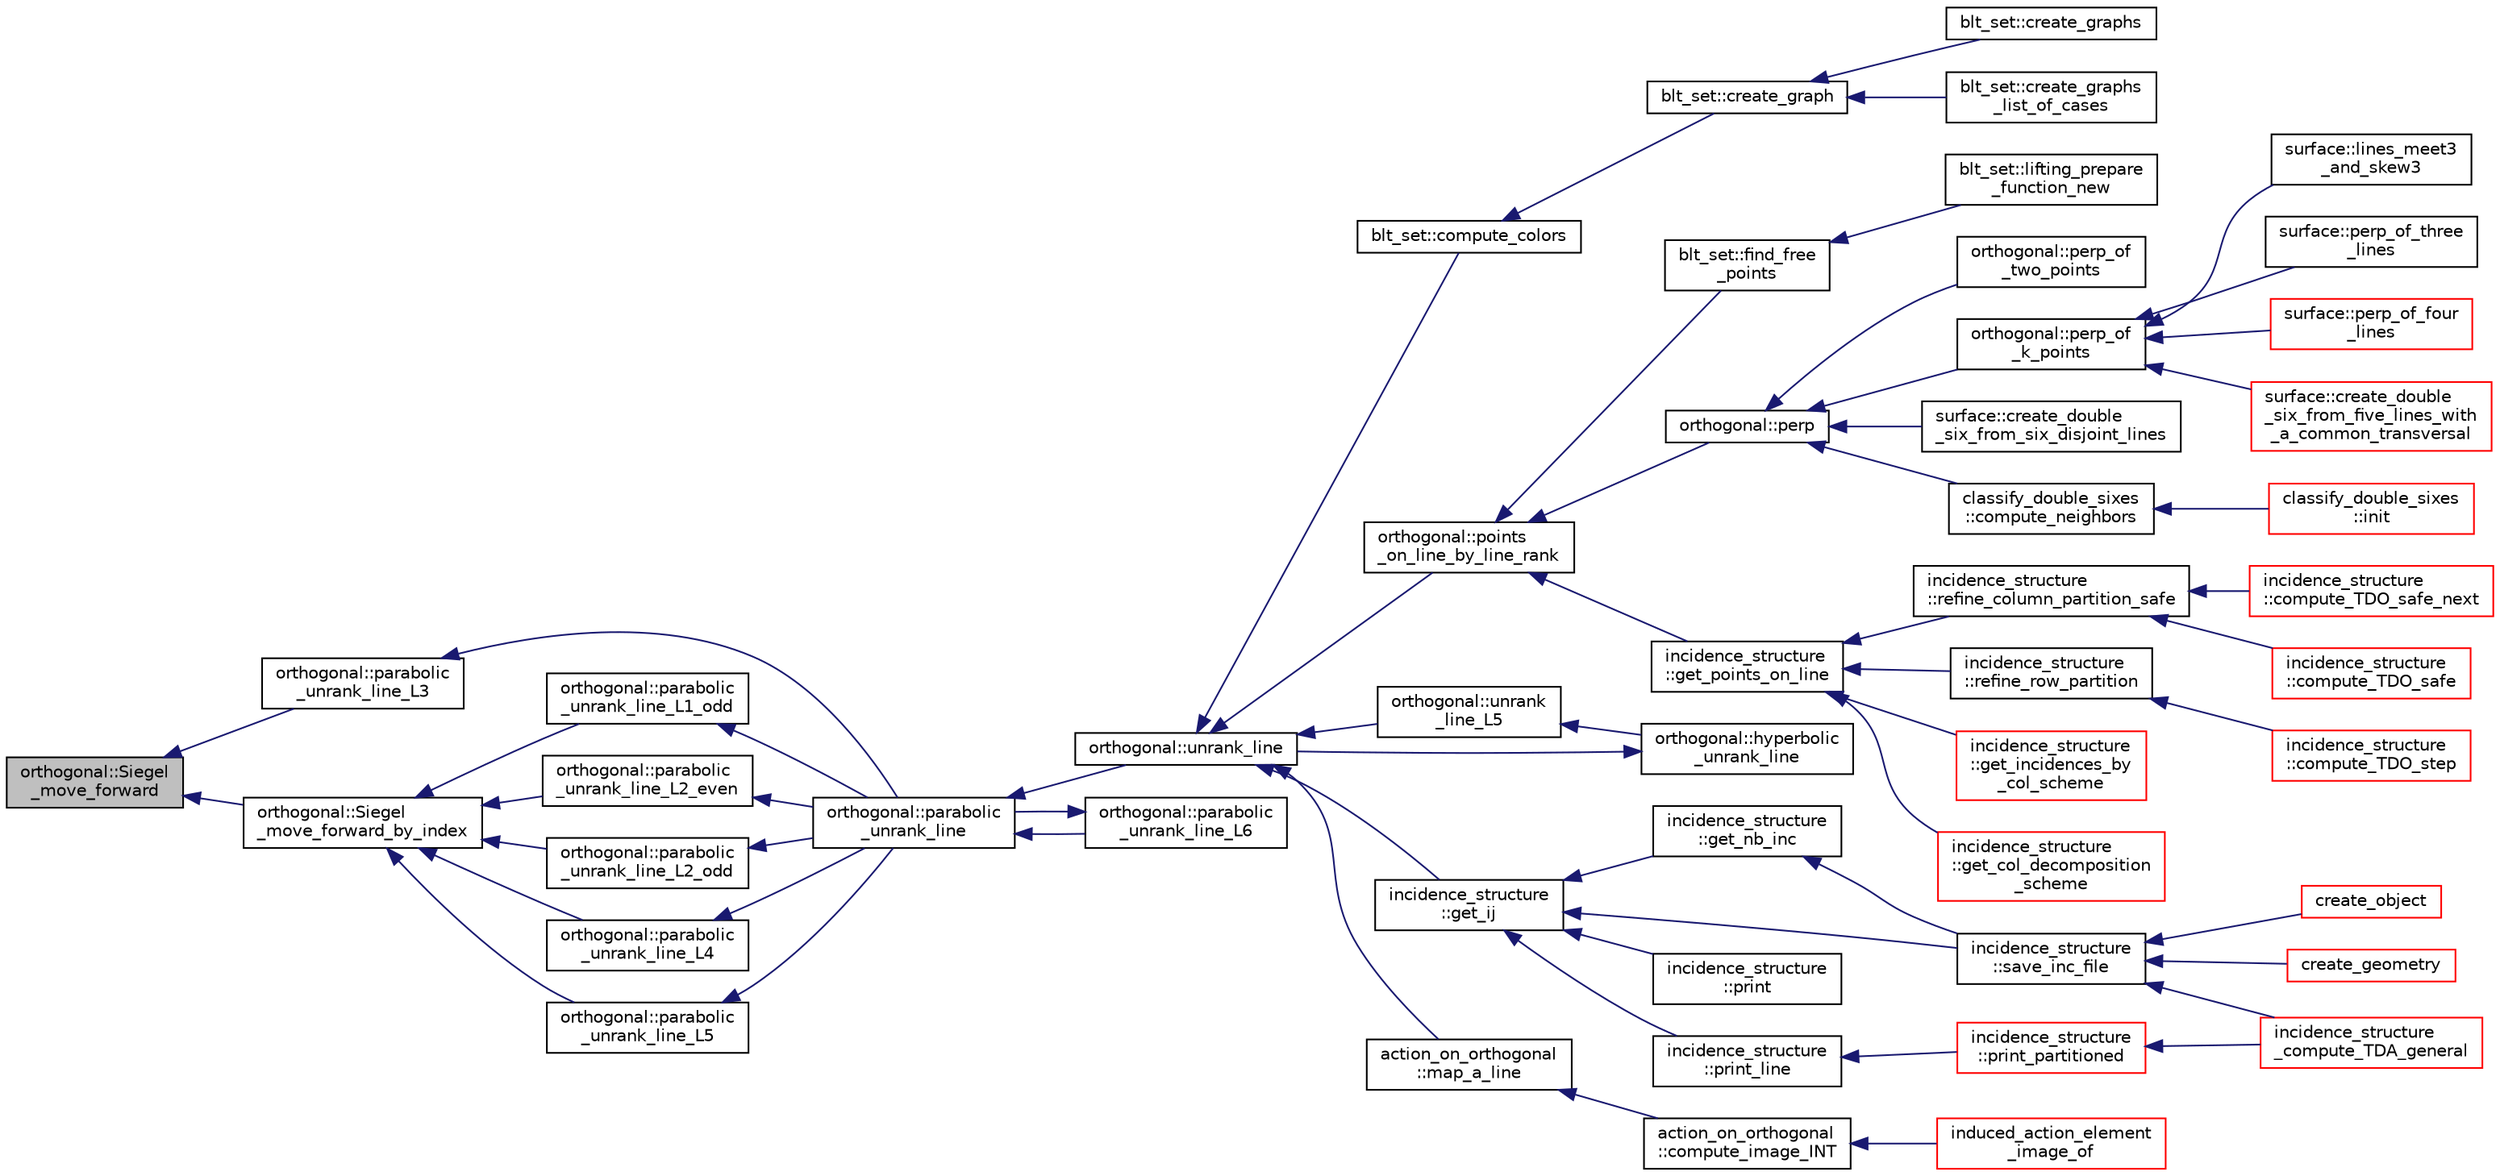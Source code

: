 digraph "orthogonal::Siegel_move_forward"
{
  edge [fontname="Helvetica",fontsize="10",labelfontname="Helvetica",labelfontsize="10"];
  node [fontname="Helvetica",fontsize="10",shape=record];
  rankdir="LR";
  Node42589 [label="orthogonal::Siegel\l_move_forward",height=0.2,width=0.4,color="black", fillcolor="grey75", style="filled", fontcolor="black"];
  Node42589 -> Node42590 [dir="back",color="midnightblue",fontsize="10",style="solid",fontname="Helvetica"];
  Node42590 [label="orthogonal::parabolic\l_unrank_line_L3",height=0.2,width=0.4,color="black", fillcolor="white", style="filled",URL="$d7/daa/classorthogonal.html#ae1edfba289a03ed4d383514c2b0dc4b7"];
  Node42590 -> Node42591 [dir="back",color="midnightblue",fontsize="10",style="solid",fontname="Helvetica"];
  Node42591 [label="orthogonal::parabolic\l_unrank_line",height=0.2,width=0.4,color="black", fillcolor="white", style="filled",URL="$d7/daa/classorthogonal.html#a449cc51a62e11b8699befe951b0f8a4c"];
  Node42591 -> Node42592 [dir="back",color="midnightblue",fontsize="10",style="solid",fontname="Helvetica"];
  Node42592 [label="orthogonal::unrank_line",height=0.2,width=0.4,color="black", fillcolor="white", style="filled",URL="$d7/daa/classorthogonal.html#a27fec576f6e11b80dd4503fa3cf7611e"];
  Node42592 -> Node42593 [dir="back",color="midnightblue",fontsize="10",style="solid",fontname="Helvetica"];
  Node42593 [label="blt_set::compute_colors",height=0.2,width=0.4,color="black", fillcolor="white", style="filled",URL="$d1/d3d/classblt__set.html#a6629b3a1a50c0f2736034abaea6f7d63"];
  Node42593 -> Node42594 [dir="back",color="midnightblue",fontsize="10",style="solid",fontname="Helvetica"];
  Node42594 [label="blt_set::create_graph",height=0.2,width=0.4,color="black", fillcolor="white", style="filled",URL="$d1/d3d/classblt__set.html#ae92249ece99ffbc92e93e49cd5d5dccf"];
  Node42594 -> Node42595 [dir="back",color="midnightblue",fontsize="10",style="solid",fontname="Helvetica"];
  Node42595 [label="blt_set::create_graphs",height=0.2,width=0.4,color="black", fillcolor="white", style="filled",URL="$d1/d3d/classblt__set.html#a3f1d4a8ed15875c47b327949f26a4533"];
  Node42594 -> Node42596 [dir="back",color="midnightblue",fontsize="10",style="solid",fontname="Helvetica"];
  Node42596 [label="blt_set::create_graphs\l_list_of_cases",height=0.2,width=0.4,color="black", fillcolor="white", style="filled",URL="$d1/d3d/classblt__set.html#a91ad531d4154bd887182dbd6121476f3"];
  Node42592 -> Node42597 [dir="back",color="midnightblue",fontsize="10",style="solid",fontname="Helvetica"];
  Node42597 [label="orthogonal::points\l_on_line_by_line_rank",height=0.2,width=0.4,color="black", fillcolor="white", style="filled",URL="$d7/daa/classorthogonal.html#aec3f511b69d0a28340f93d6f904c5daa"];
  Node42597 -> Node42598 [dir="back",color="midnightblue",fontsize="10",style="solid",fontname="Helvetica"];
  Node42598 [label="blt_set::find_free\l_points",height=0.2,width=0.4,color="black", fillcolor="white", style="filled",URL="$d1/d3d/classblt__set.html#a71f82dd3dc4a901ea2a0949d2f1af302"];
  Node42598 -> Node42599 [dir="back",color="midnightblue",fontsize="10",style="solid",fontname="Helvetica"];
  Node42599 [label="blt_set::lifting_prepare\l_function_new",height=0.2,width=0.4,color="black", fillcolor="white", style="filled",URL="$d1/d3d/classblt__set.html#a1314b7c0a3b78ba54c0f61a397d8afce"];
  Node42597 -> Node42600 [dir="back",color="midnightblue",fontsize="10",style="solid",fontname="Helvetica"];
  Node42600 [label="orthogonal::perp",height=0.2,width=0.4,color="black", fillcolor="white", style="filled",URL="$d7/daa/classorthogonal.html#ae80e0fa8d1e8caddb9afbb466e3d3189"];
  Node42600 -> Node42601 [dir="back",color="midnightblue",fontsize="10",style="solid",fontname="Helvetica"];
  Node42601 [label="orthogonal::perp_of\l_two_points",height=0.2,width=0.4,color="black", fillcolor="white", style="filled",URL="$d7/daa/classorthogonal.html#a6a05fef2e61ed508bff66d6728c58ec0"];
  Node42600 -> Node42602 [dir="back",color="midnightblue",fontsize="10",style="solid",fontname="Helvetica"];
  Node42602 [label="orthogonal::perp_of\l_k_points",height=0.2,width=0.4,color="black", fillcolor="white", style="filled",URL="$d7/daa/classorthogonal.html#a6a92a4680dc76bb289141fc5c765f5fb"];
  Node42602 -> Node42603 [dir="back",color="midnightblue",fontsize="10",style="solid",fontname="Helvetica"];
  Node42603 [label="surface::lines_meet3\l_and_skew3",height=0.2,width=0.4,color="black", fillcolor="white", style="filled",URL="$d5/d88/classsurface.html#af87ed9d20b980a89342f20c206ae5790"];
  Node42602 -> Node42604 [dir="back",color="midnightblue",fontsize="10",style="solid",fontname="Helvetica"];
  Node42604 [label="surface::perp_of_three\l_lines",height=0.2,width=0.4,color="black", fillcolor="white", style="filled",URL="$d5/d88/classsurface.html#aaa43449a367799d405821a1cd5a7e644"];
  Node42602 -> Node42605 [dir="back",color="midnightblue",fontsize="10",style="solid",fontname="Helvetica"];
  Node42605 [label="surface::perp_of_four\l_lines",height=0.2,width=0.4,color="red", fillcolor="white", style="filled",URL="$d5/d88/classsurface.html#a8da8a93f1fcbf344eb943869b0d488f1"];
  Node42602 -> Node42615 [dir="back",color="midnightblue",fontsize="10",style="solid",fontname="Helvetica"];
  Node42615 [label="surface::create_double\l_six_from_five_lines_with\l_a_common_transversal",height=0.2,width=0.4,color="red", fillcolor="white", style="filled",URL="$d5/d88/classsurface.html#a6d8fafa386893521305e016011d55673"];
  Node42600 -> Node42629 [dir="back",color="midnightblue",fontsize="10",style="solid",fontname="Helvetica"];
  Node42629 [label="surface::create_double\l_six_from_six_disjoint_lines",height=0.2,width=0.4,color="black", fillcolor="white", style="filled",URL="$d5/d88/classsurface.html#a4c44f0a33d709edee71537547880dd87"];
  Node42600 -> Node42630 [dir="back",color="midnightblue",fontsize="10",style="solid",fontname="Helvetica"];
  Node42630 [label="classify_double_sixes\l::compute_neighbors",height=0.2,width=0.4,color="black", fillcolor="white", style="filled",URL="$dd/d23/classclassify__double__sixes.html#a675e241052c36c58063ddcfc06d209b2"];
  Node42630 -> Node42609 [dir="back",color="midnightblue",fontsize="10",style="solid",fontname="Helvetica"];
  Node42609 [label="classify_double_sixes\l::init",height=0.2,width=0.4,color="red", fillcolor="white", style="filled",URL="$dd/d23/classclassify__double__sixes.html#a8c5c41d5124b35379d626480ff225f7b"];
  Node42597 -> Node42631 [dir="back",color="midnightblue",fontsize="10",style="solid",fontname="Helvetica"];
  Node42631 [label="incidence_structure\l::get_points_on_line",height=0.2,width=0.4,color="black", fillcolor="white", style="filled",URL="$da/d8a/classincidence__structure.html#a1baf0d372125123bf55d27dacc720bda"];
  Node42631 -> Node42632 [dir="back",color="midnightblue",fontsize="10",style="solid",fontname="Helvetica"];
  Node42632 [label="incidence_structure\l::refine_column_partition_safe",height=0.2,width=0.4,color="black", fillcolor="white", style="filled",URL="$da/d8a/classincidence__structure.html#a958f8ddce2d53753adb1df588bf0e721"];
  Node42632 -> Node42633 [dir="back",color="midnightblue",fontsize="10",style="solid",fontname="Helvetica"];
  Node42633 [label="incidence_structure\l::compute_TDO_safe_next",height=0.2,width=0.4,color="red", fillcolor="white", style="filled",URL="$da/d8a/classincidence__structure.html#a7c315a348fc6bed0f8642767cc9cd7d1"];
  Node42632 -> Node42636 [dir="back",color="midnightblue",fontsize="10",style="solid",fontname="Helvetica"];
  Node42636 [label="incidence_structure\l::compute_TDO_safe",height=0.2,width=0.4,color="red", fillcolor="white", style="filled",URL="$da/d8a/classincidence__structure.html#ab1409e71c4b6855e49edfd3526644202"];
  Node42631 -> Node42650 [dir="back",color="midnightblue",fontsize="10",style="solid",fontname="Helvetica"];
  Node42650 [label="incidence_structure\l::refine_row_partition",height=0.2,width=0.4,color="black", fillcolor="white", style="filled",URL="$da/d8a/classincidence__structure.html#a6e1419be9f59e69fd83b44e6b11905ea"];
  Node42650 -> Node42651 [dir="back",color="midnightblue",fontsize="10",style="solid",fontname="Helvetica"];
  Node42651 [label="incidence_structure\l::compute_TDO_step",height=0.2,width=0.4,color="red", fillcolor="white", style="filled",URL="$da/d8a/classincidence__structure.html#a6175accaa64033df34d722c594a8b827"];
  Node42631 -> Node42655 [dir="back",color="midnightblue",fontsize="10",style="solid",fontname="Helvetica"];
  Node42655 [label="incidence_structure\l::get_incidences_by\l_col_scheme",height=0.2,width=0.4,color="red", fillcolor="white", style="filled",URL="$da/d8a/classincidence__structure.html#adacdd5e58318775f9d3049cbdf47c9ad"];
  Node42631 -> Node42659 [dir="back",color="midnightblue",fontsize="10",style="solid",fontname="Helvetica"];
  Node42659 [label="incidence_structure\l::get_col_decomposition\l_scheme",height=0.2,width=0.4,color="red", fillcolor="white", style="filled",URL="$da/d8a/classincidence__structure.html#a576b9add81a037a3d8f566ce28541673"];
  Node42592 -> Node42667 [dir="back",color="midnightblue",fontsize="10",style="solid",fontname="Helvetica"];
  Node42667 [label="orthogonal::unrank\l_line_L5",height=0.2,width=0.4,color="black", fillcolor="white", style="filled",URL="$d7/daa/classorthogonal.html#a64148a40b356447a00d985789ad74c82"];
  Node42667 -> Node42668 [dir="back",color="midnightblue",fontsize="10",style="solid",fontname="Helvetica"];
  Node42668 [label="orthogonal::hyperbolic\l_unrank_line",height=0.2,width=0.4,color="black", fillcolor="white", style="filled",URL="$d7/daa/classorthogonal.html#a94952194cdcc478feb676e97e2e272f2"];
  Node42668 -> Node42592 [dir="back",color="midnightblue",fontsize="10",style="solid",fontname="Helvetica"];
  Node42592 -> Node42669 [dir="back",color="midnightblue",fontsize="10",style="solid",fontname="Helvetica"];
  Node42669 [label="incidence_structure\l::get_ij",height=0.2,width=0.4,color="black", fillcolor="white", style="filled",URL="$da/d8a/classincidence__structure.html#a5ee9b327bdd0c2714cadff040a4c4678"];
  Node42669 -> Node42670 [dir="back",color="midnightblue",fontsize="10",style="solid",fontname="Helvetica"];
  Node42670 [label="incidence_structure\l::get_nb_inc",height=0.2,width=0.4,color="black", fillcolor="white", style="filled",URL="$da/d8a/classincidence__structure.html#acdc1d5ce64ece8aefa6bcc7656ed932c"];
  Node42670 -> Node42671 [dir="back",color="midnightblue",fontsize="10",style="solid",fontname="Helvetica"];
  Node42671 [label="incidence_structure\l::save_inc_file",height=0.2,width=0.4,color="black", fillcolor="white", style="filled",URL="$da/d8a/classincidence__structure.html#a4fd15671d6a99a4cae34a24e3c0b7705"];
  Node42671 -> Node42672 [dir="back",color="midnightblue",fontsize="10",style="solid",fontname="Helvetica"];
  Node42672 [label="create_object",height=0.2,width=0.4,color="red", fillcolor="white", style="filled",URL="$de/d10/hamming_8_c.html#a290a0a0fa4965131997904ad9fe1840b"];
  Node42671 -> Node42674 [dir="back",color="midnightblue",fontsize="10",style="solid",fontname="Helvetica"];
  Node42674 [label="create_geometry",height=0.2,width=0.4,color="red", fillcolor="white", style="filled",URL="$de/d10/hamming_8_c.html#abb255fb19bad84799f04dcf4ffddb57b"];
  Node42671 -> Node42664 [dir="back",color="midnightblue",fontsize="10",style="solid",fontname="Helvetica"];
  Node42664 [label="incidence_structure\l_compute_TDA_general",height=0.2,width=0.4,color="red", fillcolor="white", style="filled",URL="$df/d74/tl__geometry_8h.html#a21ab759f6e646f3fe703c17f39361448"];
  Node42669 -> Node42671 [dir="back",color="midnightblue",fontsize="10",style="solid",fontname="Helvetica"];
  Node42669 -> Node42675 [dir="back",color="midnightblue",fontsize="10",style="solid",fontname="Helvetica"];
  Node42675 [label="incidence_structure\l::print",height=0.2,width=0.4,color="black", fillcolor="white", style="filled",URL="$da/d8a/classincidence__structure.html#a3f2a71302ef03e37de0654794e2a2c1a"];
  Node42669 -> Node42676 [dir="back",color="midnightblue",fontsize="10",style="solid",fontname="Helvetica"];
  Node42676 [label="incidence_structure\l::print_line",height=0.2,width=0.4,color="black", fillcolor="white", style="filled",URL="$da/d8a/classincidence__structure.html#ae76fdf2cf39ba776ed86b0b910d7746a"];
  Node42676 -> Node42677 [dir="back",color="midnightblue",fontsize="10",style="solid",fontname="Helvetica"];
  Node42677 [label="incidence_structure\l::print_partitioned",height=0.2,width=0.4,color="red", fillcolor="white", style="filled",URL="$da/d8a/classincidence__structure.html#a9e18878f5cc9dbeca4806bd5aab5b054"];
  Node42677 -> Node42664 [dir="back",color="midnightblue",fontsize="10",style="solid",fontname="Helvetica"];
  Node42592 -> Node42678 [dir="back",color="midnightblue",fontsize="10",style="solid",fontname="Helvetica"];
  Node42678 [label="action_on_orthogonal\l::map_a_line",height=0.2,width=0.4,color="black", fillcolor="white", style="filled",URL="$dc/d87/classaction__on__orthogonal.html#ac7e41a4bbc9e0f2813f2f7030f3ed177"];
  Node42678 -> Node42679 [dir="back",color="midnightblue",fontsize="10",style="solid",fontname="Helvetica"];
  Node42679 [label="action_on_orthogonal\l::compute_image_INT",height=0.2,width=0.4,color="black", fillcolor="white", style="filled",URL="$dc/d87/classaction__on__orthogonal.html#a53cee5a150163f7614151b9cd1fc06f3"];
  Node42679 -> Node42680 [dir="back",color="midnightblue",fontsize="10",style="solid",fontname="Helvetica"];
  Node42680 [label="induced_action_element\l_image_of",height=0.2,width=0.4,color="red", fillcolor="white", style="filled",URL="$d3/d27/interface_8_c.html#a821850d6c3988dd122de0489cd36f0f0"];
  Node42591 -> Node42880 [dir="back",color="midnightblue",fontsize="10",style="solid",fontname="Helvetica"];
  Node42880 [label="orthogonal::parabolic\l_unrank_line_L6",height=0.2,width=0.4,color="black", fillcolor="white", style="filled",URL="$d7/daa/classorthogonal.html#a3fecd8b43b3e09d6b35e550850b11d56"];
  Node42880 -> Node42591 [dir="back",color="midnightblue",fontsize="10",style="solid",fontname="Helvetica"];
  Node42589 -> Node42881 [dir="back",color="midnightblue",fontsize="10",style="solid",fontname="Helvetica"];
  Node42881 [label="orthogonal::Siegel\l_move_forward_by_index",height=0.2,width=0.4,color="black", fillcolor="white", style="filled",URL="$d7/daa/classorthogonal.html#a606e885cb85b824bcda44154a3cfbfe8"];
  Node42881 -> Node42882 [dir="back",color="midnightblue",fontsize="10",style="solid",fontname="Helvetica"];
  Node42882 [label="orthogonal::parabolic\l_unrank_line_L1_odd",height=0.2,width=0.4,color="black", fillcolor="white", style="filled",URL="$d7/daa/classorthogonal.html#af59966fe1bb32196deaafbe6849fdeb1"];
  Node42882 -> Node42591 [dir="back",color="midnightblue",fontsize="10",style="solid",fontname="Helvetica"];
  Node42881 -> Node42883 [dir="back",color="midnightblue",fontsize="10",style="solid",fontname="Helvetica"];
  Node42883 [label="orthogonal::parabolic\l_unrank_line_L2_even",height=0.2,width=0.4,color="black", fillcolor="white", style="filled",URL="$d7/daa/classorthogonal.html#a57a7ad0d16ea67c0636c9f179eeed5d1"];
  Node42883 -> Node42591 [dir="back",color="midnightblue",fontsize="10",style="solid",fontname="Helvetica"];
  Node42881 -> Node42884 [dir="back",color="midnightblue",fontsize="10",style="solid",fontname="Helvetica"];
  Node42884 [label="orthogonal::parabolic\l_unrank_line_L2_odd",height=0.2,width=0.4,color="black", fillcolor="white", style="filled",URL="$d7/daa/classorthogonal.html#a9ab8a29daee27c60803e2bf5026a9a9e"];
  Node42884 -> Node42591 [dir="back",color="midnightblue",fontsize="10",style="solid",fontname="Helvetica"];
  Node42881 -> Node42885 [dir="back",color="midnightblue",fontsize="10",style="solid",fontname="Helvetica"];
  Node42885 [label="orthogonal::parabolic\l_unrank_line_L4",height=0.2,width=0.4,color="black", fillcolor="white", style="filled",URL="$d7/daa/classorthogonal.html#a6a30b6c7f59498ad8c7f2bec7c78d2ff"];
  Node42885 -> Node42591 [dir="back",color="midnightblue",fontsize="10",style="solid",fontname="Helvetica"];
  Node42881 -> Node42886 [dir="back",color="midnightblue",fontsize="10",style="solid",fontname="Helvetica"];
  Node42886 [label="orthogonal::parabolic\l_unrank_line_L5",height=0.2,width=0.4,color="black", fillcolor="white", style="filled",URL="$d7/daa/classorthogonal.html#a77831b97ebbbc5d8103c5e7e0edfeb9b"];
  Node42886 -> Node42591 [dir="back",color="midnightblue",fontsize="10",style="solid",fontname="Helvetica"];
}
